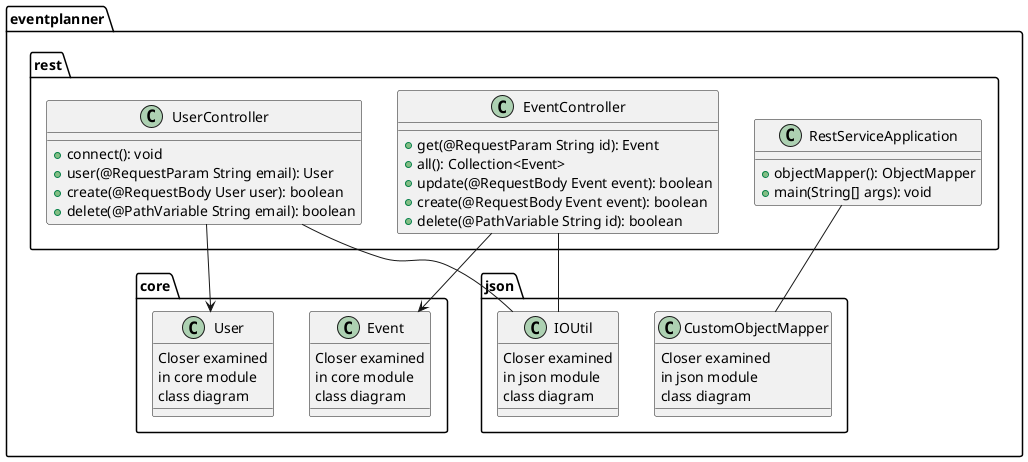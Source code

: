 @startuml rest 

package eventplanner.rest <<Folder>>{
    class EventController{
        +get(@RequestParam String id): Event
        +all(): Collection<Event>
        +update(@RequestBody Event event): boolean
        +create(@RequestBody Event event): boolean
        +delete(@PathVariable String id): boolean 
    }
    class RestServiceApplication{
        +objectMapper(): ObjectMapper
        +main(String[] args): void
    }
    class UserController{
        +connect(): void 
        +user(@RequestParam String email): User 
        +create(@RequestBody User user): boolean 
        +delete(@PathVariable String email): boolean 
    }
}

package eventplanner.core <<Folder>>{
    class User{
        Closer examined
        in core module
        class diagram
    }
    class Event{
        Closer examined
        in core module
        class diagram
    }
}

package eventplanner.json <<Folder>>{
    class IOUtil{
        Closer examined
        in json module
        class diagram
    }
    class CustomObjectMapper{
        Closer examined
        in json module
        class diagram
    }
}

EventController --> Event
EventController -- IOUtil
RestServiceApplication -- CustomObjectMapper
UserController --> User
UserController -- IOUtil

@enduml